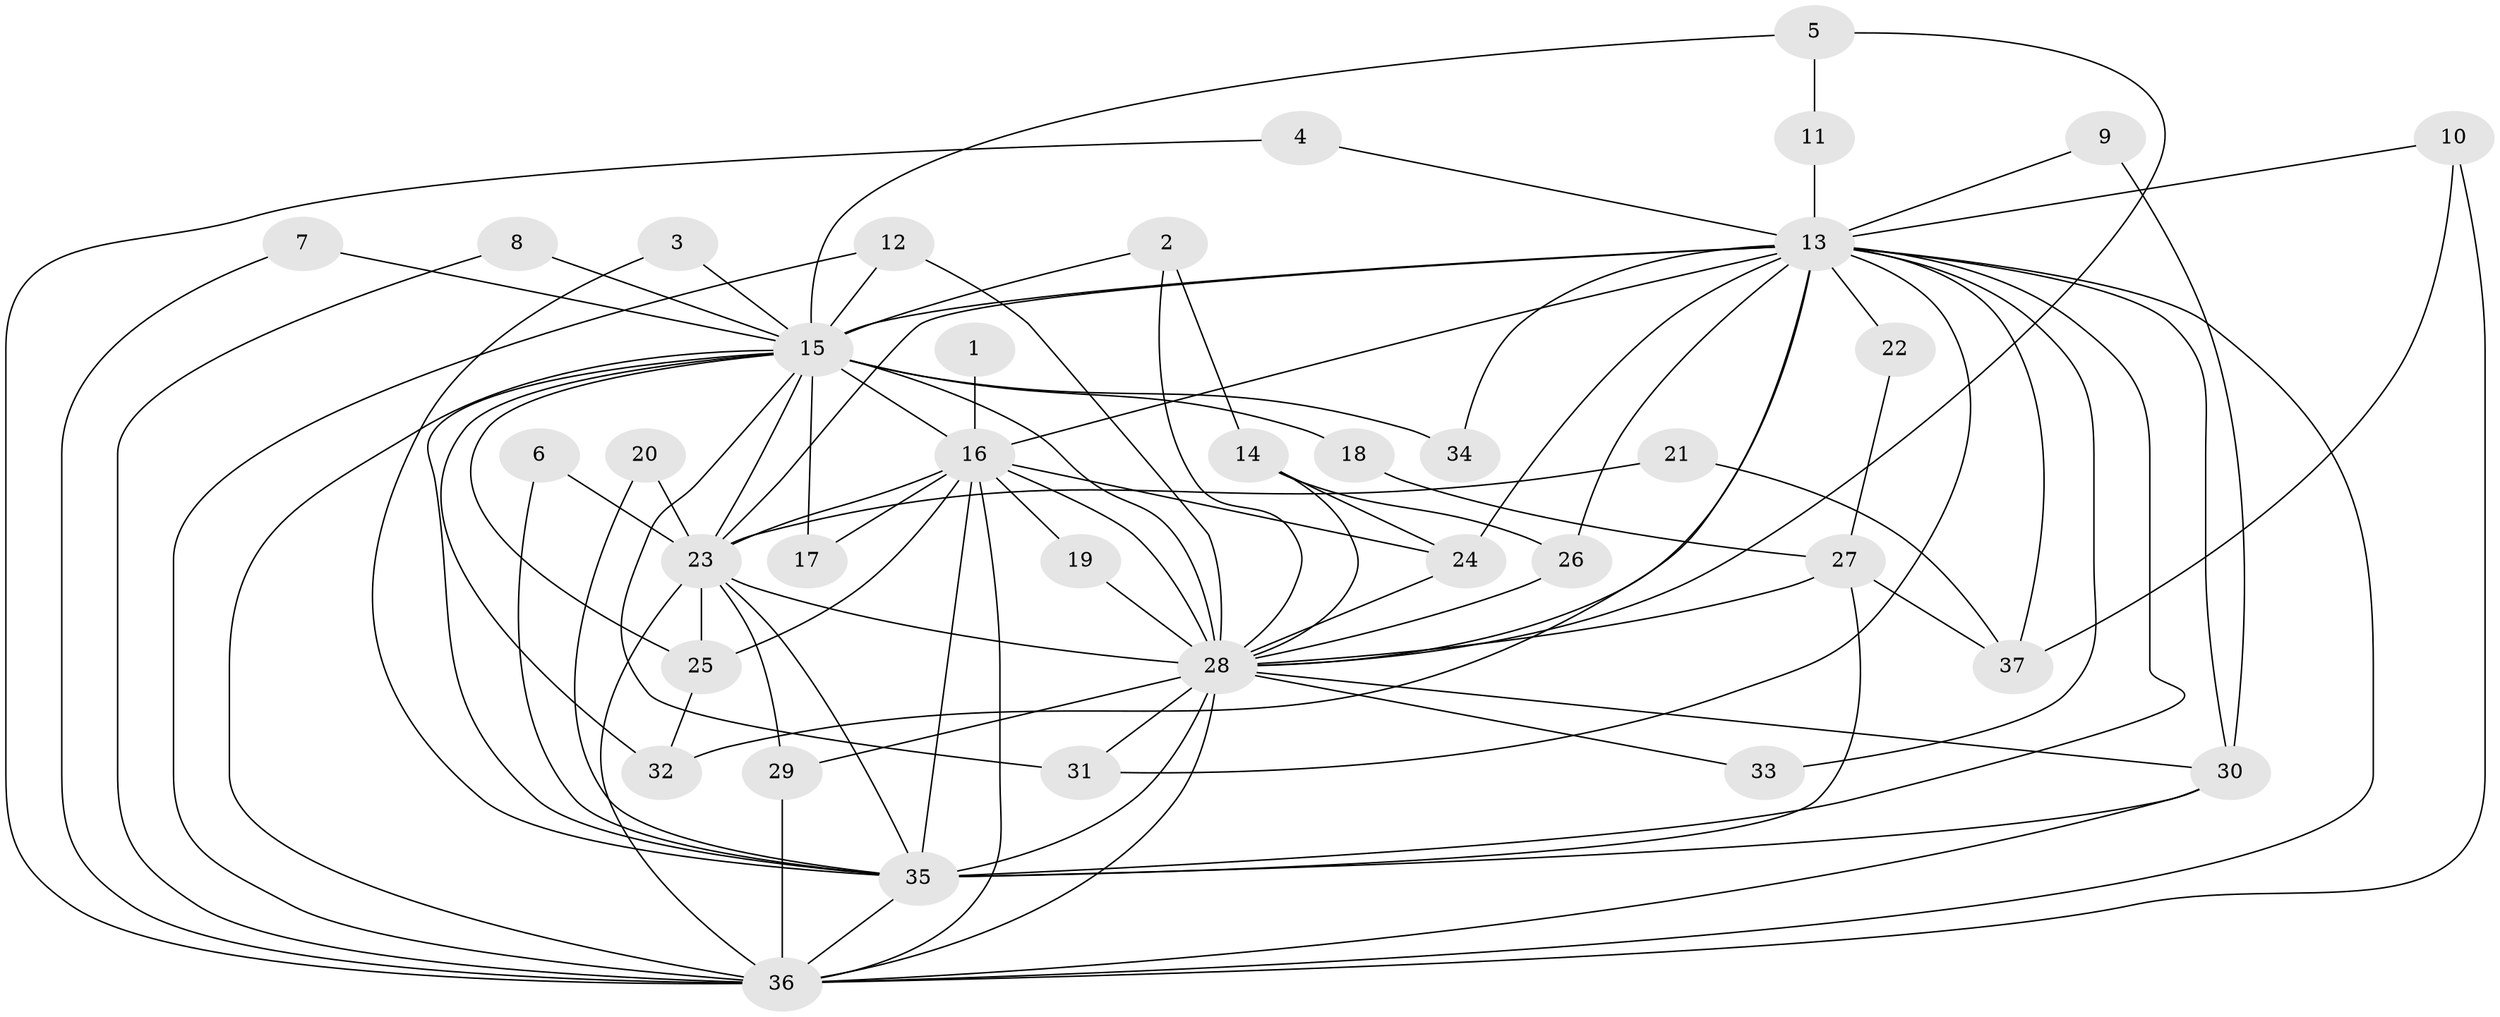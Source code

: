 // original degree distribution, {17: 0.0136986301369863, 16: 0.0273972602739726, 15: 0.0136986301369863, 21: 0.0136986301369863, 19: 0.0273972602739726, 20: 0.0273972602739726, 18: 0.0136986301369863, 2: 0.547945205479452, 3: 0.2191780821917808, 4: 0.0547945205479452, 6: 0.0273972602739726, 5: 0.0136986301369863}
// Generated by graph-tools (version 1.1) at 2025/49/03/09/25 03:49:31]
// undirected, 37 vertices, 91 edges
graph export_dot {
graph [start="1"]
  node [color=gray90,style=filled];
  1;
  2;
  3;
  4;
  5;
  6;
  7;
  8;
  9;
  10;
  11;
  12;
  13;
  14;
  15;
  16;
  17;
  18;
  19;
  20;
  21;
  22;
  23;
  24;
  25;
  26;
  27;
  28;
  29;
  30;
  31;
  32;
  33;
  34;
  35;
  36;
  37;
  1 -- 16 [weight=1.0];
  2 -- 14 [weight=1.0];
  2 -- 15 [weight=1.0];
  2 -- 28 [weight=1.0];
  3 -- 15 [weight=1.0];
  3 -- 35 [weight=1.0];
  4 -- 13 [weight=1.0];
  4 -- 36 [weight=1.0];
  5 -- 11 [weight=1.0];
  5 -- 15 [weight=1.0];
  5 -- 28 [weight=1.0];
  6 -- 23 [weight=1.0];
  6 -- 35 [weight=1.0];
  7 -- 15 [weight=1.0];
  7 -- 36 [weight=1.0];
  8 -- 15 [weight=1.0];
  8 -- 36 [weight=1.0];
  9 -- 13 [weight=1.0];
  9 -- 30 [weight=1.0];
  10 -- 13 [weight=1.0];
  10 -- 36 [weight=1.0];
  10 -- 37 [weight=1.0];
  11 -- 13 [weight=2.0];
  12 -- 15 [weight=1.0];
  12 -- 28 [weight=1.0];
  12 -- 36 [weight=1.0];
  13 -- 15 [weight=4.0];
  13 -- 16 [weight=2.0];
  13 -- 22 [weight=2.0];
  13 -- 23 [weight=3.0];
  13 -- 24 [weight=1.0];
  13 -- 26 [weight=1.0];
  13 -- 28 [weight=4.0];
  13 -- 30 [weight=1.0];
  13 -- 31 [weight=1.0];
  13 -- 32 [weight=1.0];
  13 -- 33 [weight=2.0];
  13 -- 34 [weight=1.0];
  13 -- 35 [weight=3.0];
  13 -- 36 [weight=2.0];
  13 -- 37 [weight=3.0];
  14 -- 24 [weight=1.0];
  14 -- 26 [weight=1.0];
  14 -- 28 [weight=1.0];
  15 -- 16 [weight=2.0];
  15 -- 17 [weight=1.0];
  15 -- 18 [weight=2.0];
  15 -- 23 [weight=3.0];
  15 -- 25 [weight=1.0];
  15 -- 28 [weight=4.0];
  15 -- 31 [weight=1.0];
  15 -- 32 [weight=2.0];
  15 -- 34 [weight=1.0];
  15 -- 35 [weight=2.0];
  15 -- 36 [weight=2.0];
  16 -- 17 [weight=1.0];
  16 -- 19 [weight=1.0];
  16 -- 23 [weight=1.0];
  16 -- 24 [weight=1.0];
  16 -- 25 [weight=1.0];
  16 -- 28 [weight=2.0];
  16 -- 35 [weight=2.0];
  16 -- 36 [weight=1.0];
  18 -- 27 [weight=1.0];
  19 -- 28 [weight=1.0];
  20 -- 23 [weight=1.0];
  20 -- 35 [weight=1.0];
  21 -- 23 [weight=1.0];
  21 -- 37 [weight=1.0];
  22 -- 27 [weight=1.0];
  23 -- 25 [weight=1.0];
  23 -- 28 [weight=2.0];
  23 -- 29 [weight=2.0];
  23 -- 35 [weight=2.0];
  23 -- 36 [weight=2.0];
  24 -- 28 [weight=1.0];
  25 -- 32 [weight=1.0];
  26 -- 28 [weight=1.0];
  27 -- 28 [weight=1.0];
  27 -- 35 [weight=1.0];
  27 -- 37 [weight=1.0];
  28 -- 29 [weight=1.0];
  28 -- 30 [weight=1.0];
  28 -- 31 [weight=1.0];
  28 -- 33 [weight=1.0];
  28 -- 35 [weight=2.0];
  28 -- 36 [weight=2.0];
  29 -- 36 [weight=1.0];
  30 -- 35 [weight=1.0];
  30 -- 36 [weight=1.0];
  35 -- 36 [weight=1.0];
}
